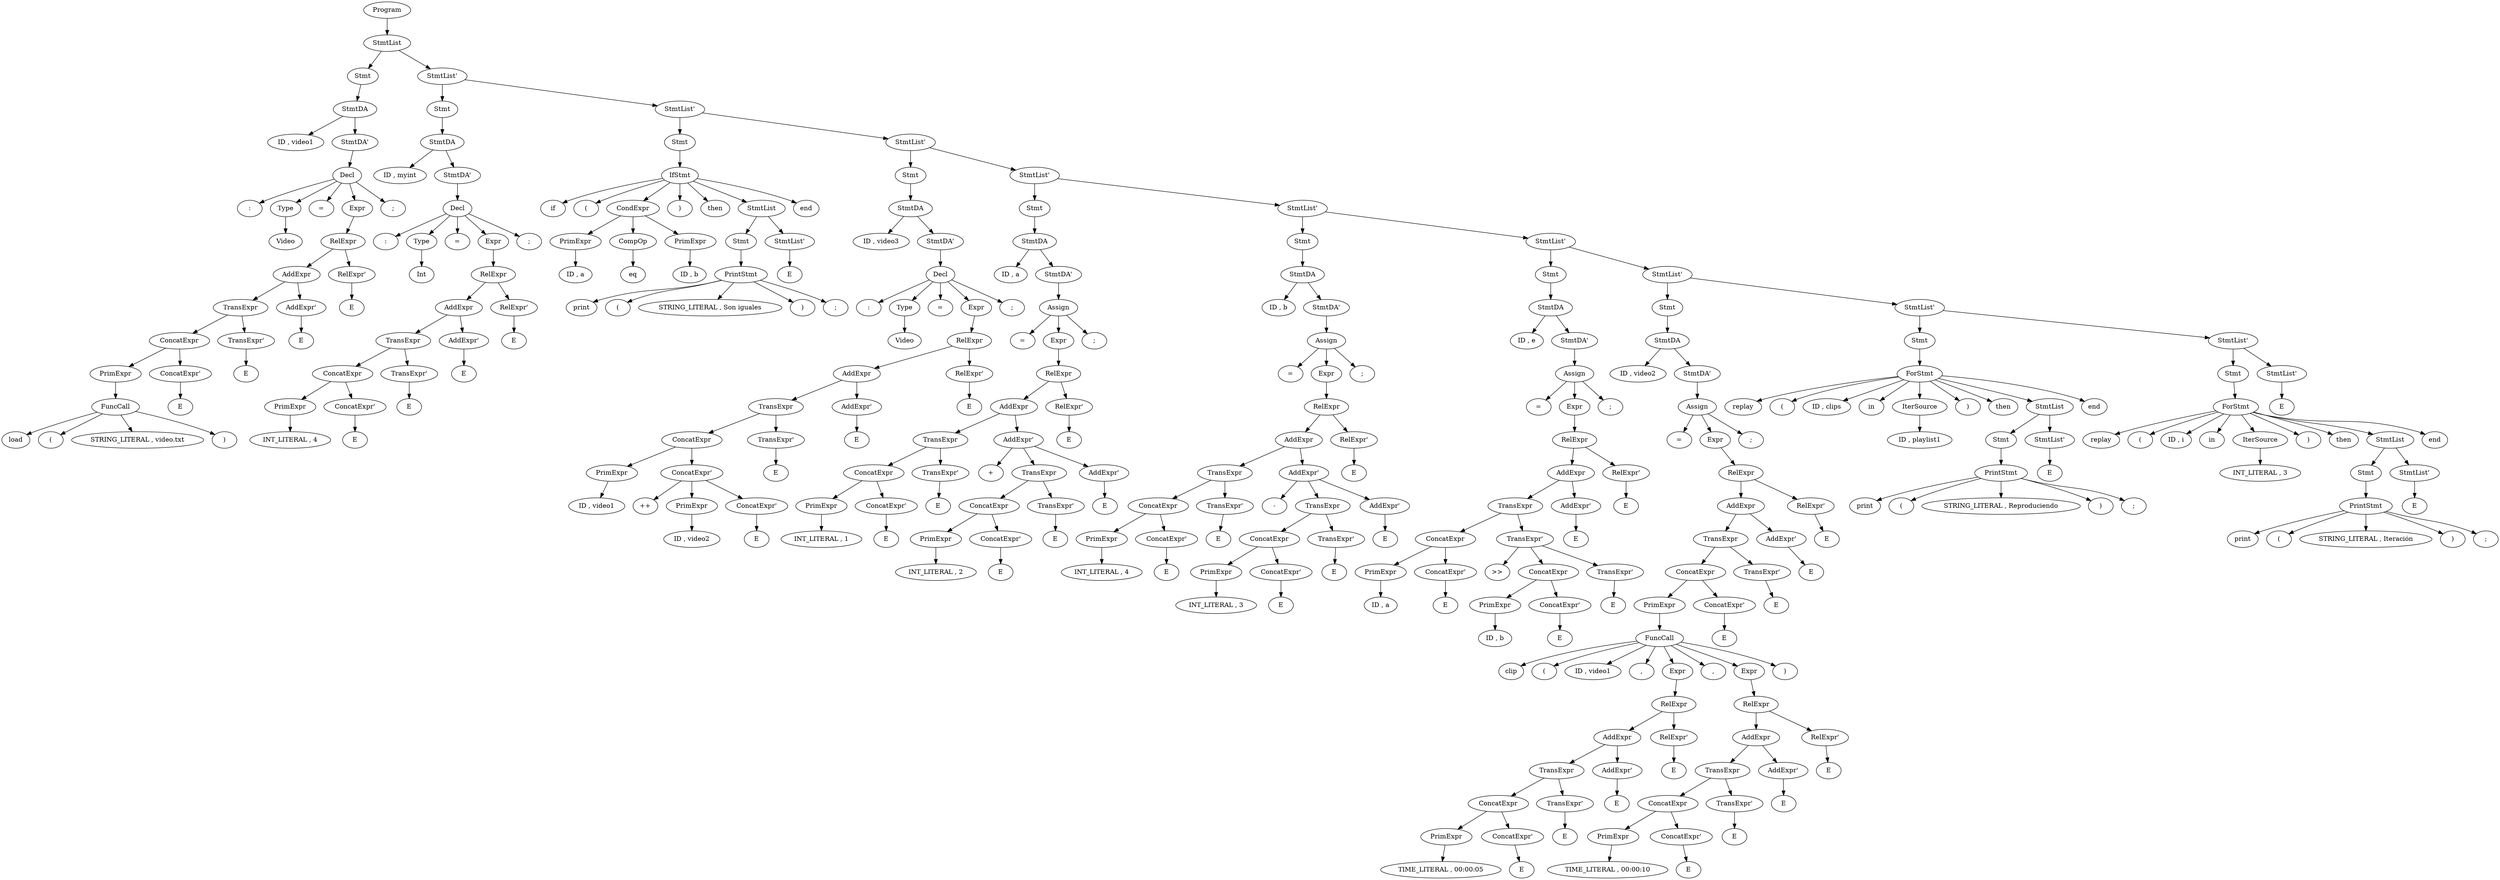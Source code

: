 digraph Tree {
    node [shape=ellipse];
    node0 [label="Program"];
    node0 -> node1;
    node1 [label="StmtList"];
    node1 -> node3;
    node3 [label="Stmt"];
    node3 -> node4;
    node4 [label="StmtDA"];
    node4 -> node6;
    node6 [label="ID , video1"];
    node4 -> node5;
    node5 [label="StmtDA'"];
    node5 -> node7;
    node7 [label="Decl"];
    node7 -> node12;
    node12 [label=":"];
    node7 -> node11;
    node11 [label="Type"];
    node11 -> node13;
    node13 [label="Video"];
    node7 -> node10;
    node10 [label="="];
    node7 -> node9;
    node9 [label="Expr"];
    node9 -> node14;
    node14 [label="RelExpr"];
    node14 -> node16;
    node16 [label="AddExpr"];
    node16 -> node18;
    node18 [label="TransExpr"];
    node18 -> node20;
    node20 [label="ConcatExpr"];
    node20 -> node22;
    node22 [label="PrimExpr"];
    node22 -> node23;
    node23 [label="FuncCall"];
    node23 -> node27;
    node27 [label="load"];
    node23 -> node26;
    node26 [label="("];
    node23 -> node25;
    node25 [label="STRING_LITERAL , video.txt"];
    node23 -> node24;
    node24 [label=")"];
    node20 -> node21;
    node21 [label="ConcatExpr'"];
    node21 -> node28;
    node28 [label="E"];
    node18 -> node19;
    node19 [label="TransExpr'"];
    node19 -> node29;
    node29 [label="E"];
    node16 -> node17;
    node17 [label="AddExpr'"];
    node17 -> node30;
    node30 [label="E"];
    node14 -> node15;
    node15 [label="RelExpr'"];
    node15 -> node31;
    node31 [label="E"];
    node7 -> node8;
    node8 [label=";"];
    node1 -> node2;
    node2 [label="StmtList'"];
    node2 -> node33;
    node33 [label="Stmt"];
    node33 -> node34;
    node34 [label="StmtDA"];
    node34 -> node36;
    node36 [label="ID , myint"];
    node34 -> node35;
    node35 [label="StmtDA'"];
    node35 -> node37;
    node37 [label="Decl"];
    node37 -> node42;
    node42 [label=":"];
    node37 -> node41;
    node41 [label="Type"];
    node41 -> node43;
    node43 [label="Int"];
    node37 -> node40;
    node40 [label="="];
    node37 -> node39;
    node39 [label="Expr"];
    node39 -> node44;
    node44 [label="RelExpr"];
    node44 -> node46;
    node46 [label="AddExpr"];
    node46 -> node48;
    node48 [label="TransExpr"];
    node48 -> node50;
    node50 [label="ConcatExpr"];
    node50 -> node52;
    node52 [label="PrimExpr"];
    node52 -> node53;
    node53 [label="INT_LITERAL , 4"];
    node50 -> node51;
    node51 [label="ConcatExpr'"];
    node51 -> node54;
    node54 [label="E"];
    node48 -> node49;
    node49 [label="TransExpr'"];
    node49 -> node55;
    node55 [label="E"];
    node46 -> node47;
    node47 [label="AddExpr'"];
    node47 -> node56;
    node56 [label="E"];
    node44 -> node45;
    node45 [label="RelExpr'"];
    node45 -> node57;
    node57 [label="E"];
    node37 -> node38;
    node38 [label=";"];
    node2 -> node32;
    node32 [label="StmtList'"];
    node32 -> node59;
    node59 [label="Stmt"];
    node59 -> node60;
    node60 [label="IfStmt"];
    node60 -> node67;
    node67 [label="if"];
    node60 -> node66;
    node66 [label="("];
    node60 -> node65;
    node65 [label="CondExpr"];
    node65 -> node70;
    node70 [label="PrimExpr"];
    node70 -> node71;
    node71 [label="ID , a"];
    node65 -> node69;
    node69 [label="CompOp"];
    node69 -> node72;
    node72 [label="eq"];
    node65 -> node68;
    node68 [label="PrimExpr"];
    node68 -> node73;
    node73 [label="ID , b"];
    node60 -> node64;
    node64 [label=")"];
    node60 -> node63;
    node63 [label="then"];
    node60 -> node62;
    node62 [label="StmtList"];
    node62 -> node75;
    node75 [label="Stmt"];
    node75 -> node76;
    node76 [label="PrintStmt"];
    node76 -> node81;
    node81 [label="print"];
    node76 -> node80;
    node80 [label="("];
    node76 -> node79;
    node79 [label="STRING_LITERAL , Son iguales"];
    node76 -> node78;
    node78 [label=")"];
    node76 -> node77;
    node77 [label=";"];
    node62 -> node74;
    node74 [label="StmtList'"];
    node74 -> node82;
    node82 [label="E"];
    node60 -> node61;
    node61 [label="end"];
    node32 -> node58;
    node58 [label="StmtList'"];
    node58 -> node84;
    node84 [label="Stmt"];
    node84 -> node85;
    node85 [label="StmtDA"];
    node85 -> node87;
    node87 [label="ID , video3"];
    node85 -> node86;
    node86 [label="StmtDA'"];
    node86 -> node88;
    node88 [label="Decl"];
    node88 -> node93;
    node93 [label=":"];
    node88 -> node92;
    node92 [label="Type"];
    node92 -> node94;
    node94 [label="Video"];
    node88 -> node91;
    node91 [label="="];
    node88 -> node90;
    node90 [label="Expr"];
    node90 -> node95;
    node95 [label="RelExpr"];
    node95 -> node97;
    node97 [label="AddExpr"];
    node97 -> node99;
    node99 [label="TransExpr"];
    node99 -> node101;
    node101 [label="ConcatExpr"];
    node101 -> node103;
    node103 [label="PrimExpr"];
    node103 -> node104;
    node104 [label="ID , video1"];
    node101 -> node102;
    node102 [label="ConcatExpr'"];
    node102 -> node107;
    node107 [label="++"];
    node102 -> node106;
    node106 [label="PrimExpr"];
    node106 -> node108;
    node108 [label="ID , video2"];
    node102 -> node105;
    node105 [label="ConcatExpr'"];
    node105 -> node109;
    node109 [label="E"];
    node99 -> node100;
    node100 [label="TransExpr'"];
    node100 -> node110;
    node110 [label="E"];
    node97 -> node98;
    node98 [label="AddExpr'"];
    node98 -> node111;
    node111 [label="E"];
    node95 -> node96;
    node96 [label="RelExpr'"];
    node96 -> node112;
    node112 [label="E"];
    node88 -> node89;
    node89 [label=";"];
    node58 -> node83;
    node83 [label="StmtList'"];
    node83 -> node114;
    node114 [label="Stmt"];
    node114 -> node115;
    node115 [label="StmtDA"];
    node115 -> node117;
    node117 [label="ID , a"];
    node115 -> node116;
    node116 [label="StmtDA'"];
    node116 -> node118;
    node118 [label="Assign"];
    node118 -> node121;
    node121 [label="="];
    node118 -> node120;
    node120 [label="Expr"];
    node120 -> node122;
    node122 [label="RelExpr"];
    node122 -> node124;
    node124 [label="AddExpr"];
    node124 -> node126;
    node126 [label="TransExpr"];
    node126 -> node128;
    node128 [label="ConcatExpr"];
    node128 -> node130;
    node130 [label="PrimExpr"];
    node130 -> node131;
    node131 [label="INT_LITERAL , 1"];
    node128 -> node129;
    node129 [label="ConcatExpr'"];
    node129 -> node132;
    node132 [label="E"];
    node126 -> node127;
    node127 [label="TransExpr'"];
    node127 -> node133;
    node133 [label="E"];
    node124 -> node125;
    node125 [label="AddExpr'"];
    node125 -> node136;
    node136 [label="+"];
    node125 -> node135;
    node135 [label="TransExpr"];
    node135 -> node138;
    node138 [label="ConcatExpr"];
    node138 -> node140;
    node140 [label="PrimExpr"];
    node140 -> node141;
    node141 [label="INT_LITERAL , 2"];
    node138 -> node139;
    node139 [label="ConcatExpr'"];
    node139 -> node142;
    node142 [label="E"];
    node135 -> node137;
    node137 [label="TransExpr'"];
    node137 -> node143;
    node143 [label="E"];
    node125 -> node134;
    node134 [label="AddExpr'"];
    node134 -> node144;
    node144 [label="E"];
    node122 -> node123;
    node123 [label="RelExpr'"];
    node123 -> node145;
    node145 [label="E"];
    node118 -> node119;
    node119 [label=";"];
    node83 -> node113;
    node113 [label="StmtList'"];
    node113 -> node147;
    node147 [label="Stmt"];
    node147 -> node148;
    node148 [label="StmtDA"];
    node148 -> node150;
    node150 [label="ID , b"];
    node148 -> node149;
    node149 [label="StmtDA'"];
    node149 -> node151;
    node151 [label="Assign"];
    node151 -> node154;
    node154 [label="="];
    node151 -> node153;
    node153 [label="Expr"];
    node153 -> node155;
    node155 [label="RelExpr"];
    node155 -> node157;
    node157 [label="AddExpr"];
    node157 -> node159;
    node159 [label="TransExpr"];
    node159 -> node161;
    node161 [label="ConcatExpr"];
    node161 -> node163;
    node163 [label="PrimExpr"];
    node163 -> node164;
    node164 [label="INT_LITERAL , 4"];
    node161 -> node162;
    node162 [label="ConcatExpr'"];
    node162 -> node165;
    node165 [label="E"];
    node159 -> node160;
    node160 [label="TransExpr'"];
    node160 -> node166;
    node166 [label="E"];
    node157 -> node158;
    node158 [label="AddExpr'"];
    node158 -> node169;
    node169 [label="-"];
    node158 -> node168;
    node168 [label="TransExpr"];
    node168 -> node171;
    node171 [label="ConcatExpr"];
    node171 -> node173;
    node173 [label="PrimExpr"];
    node173 -> node174;
    node174 [label="INT_LITERAL , 3"];
    node171 -> node172;
    node172 [label="ConcatExpr'"];
    node172 -> node175;
    node175 [label="E"];
    node168 -> node170;
    node170 [label="TransExpr'"];
    node170 -> node176;
    node176 [label="E"];
    node158 -> node167;
    node167 [label="AddExpr'"];
    node167 -> node177;
    node177 [label="E"];
    node155 -> node156;
    node156 [label="RelExpr'"];
    node156 -> node178;
    node178 [label="E"];
    node151 -> node152;
    node152 [label=";"];
    node113 -> node146;
    node146 [label="StmtList'"];
    node146 -> node180;
    node180 [label="Stmt"];
    node180 -> node181;
    node181 [label="StmtDA"];
    node181 -> node183;
    node183 [label="ID , e"];
    node181 -> node182;
    node182 [label="StmtDA'"];
    node182 -> node184;
    node184 [label="Assign"];
    node184 -> node187;
    node187 [label="="];
    node184 -> node186;
    node186 [label="Expr"];
    node186 -> node188;
    node188 [label="RelExpr"];
    node188 -> node190;
    node190 [label="AddExpr"];
    node190 -> node192;
    node192 [label="TransExpr"];
    node192 -> node194;
    node194 [label="ConcatExpr"];
    node194 -> node196;
    node196 [label="PrimExpr"];
    node196 -> node197;
    node197 [label="ID , a"];
    node194 -> node195;
    node195 [label="ConcatExpr'"];
    node195 -> node198;
    node198 [label="E"];
    node192 -> node193;
    node193 [label="TransExpr'"];
    node193 -> node201;
    node201 [label=">>"];
    node193 -> node200;
    node200 [label="ConcatExpr"];
    node200 -> node203;
    node203 [label="PrimExpr"];
    node203 -> node204;
    node204 [label="ID , b"];
    node200 -> node202;
    node202 [label="ConcatExpr'"];
    node202 -> node205;
    node205 [label="E"];
    node193 -> node199;
    node199 [label="TransExpr'"];
    node199 -> node206;
    node206 [label="E"];
    node190 -> node191;
    node191 [label="AddExpr'"];
    node191 -> node207;
    node207 [label="E"];
    node188 -> node189;
    node189 [label="RelExpr'"];
    node189 -> node208;
    node208 [label="E"];
    node184 -> node185;
    node185 [label=";"];
    node146 -> node179;
    node179 [label="StmtList'"];
    node179 -> node210;
    node210 [label="Stmt"];
    node210 -> node211;
    node211 [label="StmtDA"];
    node211 -> node213;
    node213 [label="ID , video2"];
    node211 -> node212;
    node212 [label="StmtDA'"];
    node212 -> node214;
    node214 [label="Assign"];
    node214 -> node217;
    node217 [label="="];
    node214 -> node216;
    node216 [label="Expr"];
    node216 -> node218;
    node218 [label="RelExpr"];
    node218 -> node220;
    node220 [label="AddExpr"];
    node220 -> node222;
    node222 [label="TransExpr"];
    node222 -> node224;
    node224 [label="ConcatExpr"];
    node224 -> node226;
    node226 [label="PrimExpr"];
    node226 -> node227;
    node227 [label="FuncCall"];
    node227 -> node235;
    node235 [label="clip"];
    node227 -> node234;
    node234 [label="("];
    node227 -> node233;
    node233 [label="ID , video1"];
    node227 -> node232;
    node232 [label=","];
    node227 -> node231;
    node231 [label="Expr"];
    node231 -> node236;
    node236 [label="RelExpr"];
    node236 -> node238;
    node238 [label="AddExpr"];
    node238 -> node240;
    node240 [label="TransExpr"];
    node240 -> node242;
    node242 [label="ConcatExpr"];
    node242 -> node244;
    node244 [label="PrimExpr"];
    node244 -> node245;
    node245 [label="TIME_LITERAL , 00:00:05"];
    node242 -> node243;
    node243 [label="ConcatExpr'"];
    node243 -> node246;
    node246 [label="E"];
    node240 -> node241;
    node241 [label="TransExpr'"];
    node241 -> node247;
    node247 [label="E"];
    node238 -> node239;
    node239 [label="AddExpr'"];
    node239 -> node248;
    node248 [label="E"];
    node236 -> node237;
    node237 [label="RelExpr'"];
    node237 -> node249;
    node249 [label="E"];
    node227 -> node230;
    node230 [label=","];
    node227 -> node229;
    node229 [label="Expr"];
    node229 -> node250;
    node250 [label="RelExpr"];
    node250 -> node252;
    node252 [label="AddExpr"];
    node252 -> node254;
    node254 [label="TransExpr"];
    node254 -> node256;
    node256 [label="ConcatExpr"];
    node256 -> node258;
    node258 [label="PrimExpr"];
    node258 -> node259;
    node259 [label="TIME_LITERAL , 00:00:10"];
    node256 -> node257;
    node257 [label="ConcatExpr'"];
    node257 -> node260;
    node260 [label="E"];
    node254 -> node255;
    node255 [label="TransExpr'"];
    node255 -> node261;
    node261 [label="E"];
    node252 -> node253;
    node253 [label="AddExpr'"];
    node253 -> node262;
    node262 [label="E"];
    node250 -> node251;
    node251 [label="RelExpr'"];
    node251 -> node263;
    node263 [label="E"];
    node227 -> node228;
    node228 [label=")"];
    node224 -> node225;
    node225 [label="ConcatExpr'"];
    node225 -> node264;
    node264 [label="E"];
    node222 -> node223;
    node223 [label="TransExpr'"];
    node223 -> node265;
    node265 [label="E"];
    node220 -> node221;
    node221 [label="AddExpr'"];
    node221 -> node266;
    node266 [label="E"];
    node218 -> node219;
    node219 [label="RelExpr'"];
    node219 -> node267;
    node267 [label="E"];
    node214 -> node215;
    node215 [label=";"];
    node179 -> node209;
    node209 [label="StmtList'"];
    node209 -> node269;
    node269 [label="Stmt"];
    node269 -> node270;
    node270 [label="ForStmt"];
    node270 -> node279;
    node279 [label="replay"];
    node270 -> node278;
    node278 [label="("];
    node270 -> node277;
    node277 [label="ID , clips"];
    node270 -> node276;
    node276 [label="in"];
    node270 -> node275;
    node275 [label="IterSource"];
    node275 -> node280;
    node280 [label="ID , playlist1"];
    node270 -> node274;
    node274 [label=")"];
    node270 -> node273;
    node273 [label="then"];
    node270 -> node272;
    node272 [label="StmtList"];
    node272 -> node282;
    node282 [label="Stmt"];
    node282 -> node283;
    node283 [label="PrintStmt"];
    node283 -> node288;
    node288 [label="print"];
    node283 -> node287;
    node287 [label="("];
    node283 -> node286;
    node286 [label="STRING_LITERAL , Reproduciendo"];
    node283 -> node285;
    node285 [label=")"];
    node283 -> node284;
    node284 [label=";"];
    node272 -> node281;
    node281 [label="StmtList'"];
    node281 -> node289;
    node289 [label="E"];
    node270 -> node271;
    node271 [label="end"];
    node209 -> node268;
    node268 [label="StmtList'"];
    node268 -> node291;
    node291 [label="Stmt"];
    node291 -> node292;
    node292 [label="ForStmt"];
    node292 -> node301;
    node301 [label="replay"];
    node292 -> node300;
    node300 [label="("];
    node292 -> node299;
    node299 [label="ID , i"];
    node292 -> node298;
    node298 [label="in"];
    node292 -> node297;
    node297 [label="IterSource"];
    node297 -> node302;
    node302 [label="INT_LITERAL , 3"];
    node292 -> node296;
    node296 [label=")"];
    node292 -> node295;
    node295 [label="then"];
    node292 -> node294;
    node294 [label="StmtList"];
    node294 -> node304;
    node304 [label="Stmt"];
    node304 -> node305;
    node305 [label="PrintStmt"];
    node305 -> node310;
    node310 [label="print"];
    node305 -> node309;
    node309 [label="("];
    node305 -> node308;
    node308 [label="STRING_LITERAL , Iteración"];
    node305 -> node307;
    node307 [label=")"];
    node305 -> node306;
    node306 [label=";"];
    node294 -> node303;
    node303 [label="StmtList'"];
    node303 -> node311;
    node311 [label="E"];
    node292 -> node293;
    node293 [label="end"];
    node268 -> node290;
    node290 [label="StmtList'"];
    node290 -> node312;
    node312 [label="E"];
}
